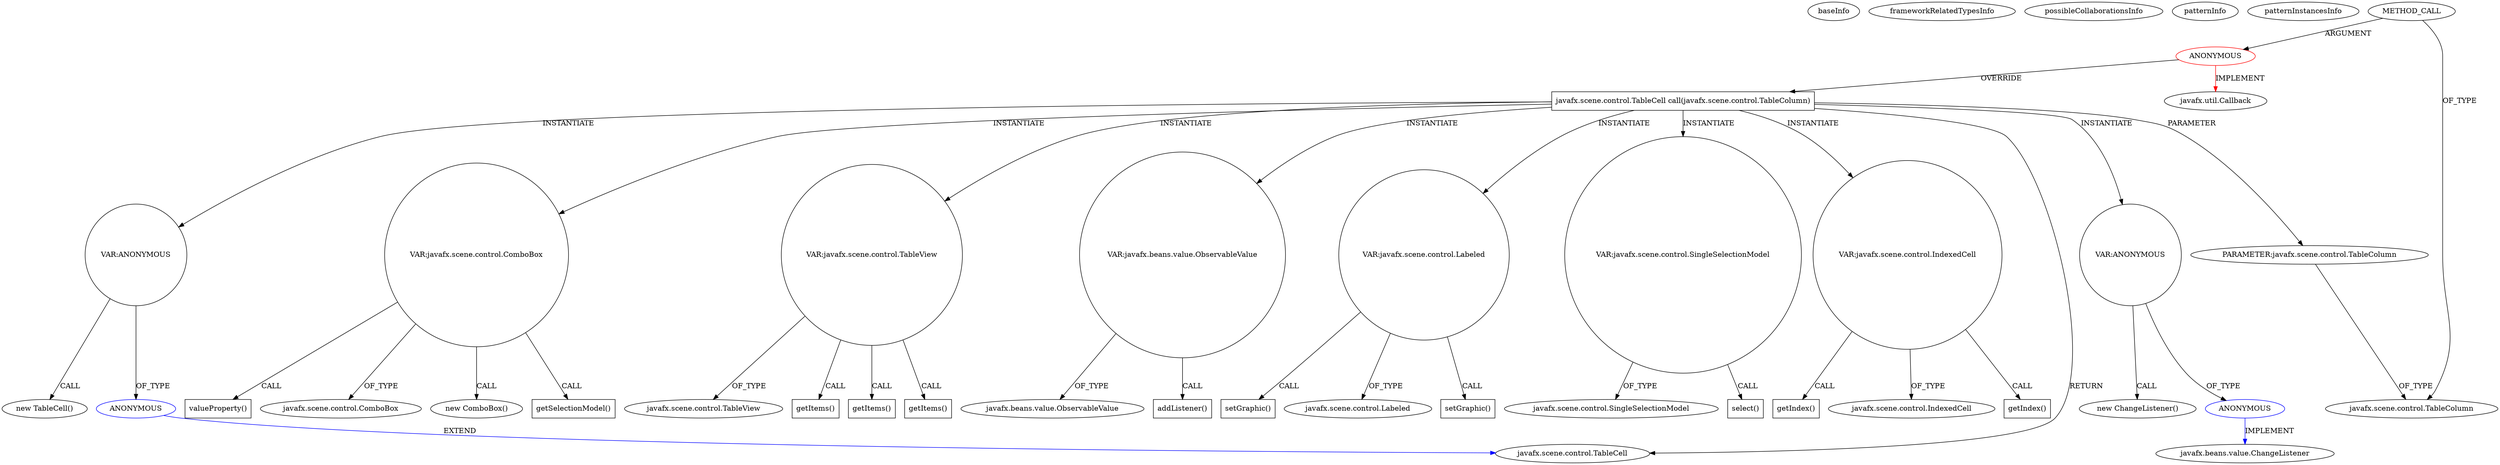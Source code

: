 digraph {
baseInfo[graphId=1076,category="pattern",isAnonymous=true,possibleRelation=true]
frameworkRelatedTypesInfo[0="javafx.util.Callback"]
possibleCollaborationsInfo[0="1076~INSTANTIATION-OVERRIDING_METHOD_DECLARATION-~javafx.util.Callback ~javafx.scene.control.TableCell ~true~true",1="1076~INSTANTIATION-OVERRIDING_METHOD_DECLARATION-~javafx.util.Callback ~javafx.beans.value.ChangeListener ~true~true"]
patternInfo[frequency=2.0,patternRootClient=0]
patternInstancesInfo[0="bianconejo-CEFX~/bianconejo-CEFX/CEFX-master/src/cefx/CEPrincipalController.java~void initializeTabAdresse()~2156"]
17[label="javafx.scene.control.SingleSelectionModel",vertexType="FRAMEWORK_CLASS_TYPE",isFrameworkType=false]
15[label="VAR:javafx.scene.control.SingleSelectionModel",vertexType="VARIABLE_EXPRESION",isFrameworkType=false,shape=circle]
16[label="select()",vertexType="INSIDE_CALL",isFrameworkType=false,shape=box]
4[label="javafx.scene.control.TableCell call(javafx.scene.control.TableColumn)",vertexType="OVERRIDING_METHOD_DECLARATION",isFrameworkType=false,shape=box]
6[label="PARAMETER:javafx.scene.control.TableColumn",vertexType="PARAMETER_DECLARATION",isFrameworkType=false]
34[label="VAR:javafx.scene.control.IndexedCell",vertexType="VARIABLE_EXPRESION",isFrameworkType=false,shape=circle]
9[label="VAR:ANONYMOUS",vertexType="VARIABLE_EXPRESION",isFrameworkType=false,shape=circle]
10[label="ANONYMOUS",vertexType="REFERENCE_ANONYMOUS_DECLARATION",isFrameworkType=false,color=blue]
26[label="VAR:ANONYMOUS",vertexType="VARIABLE_EXPRESION",isFrameworkType=false,shape=circle]
27[label="ANONYMOUS",vertexType="REFERENCE_ANONYMOUS_DECLARATION",isFrameworkType=false,color=blue]
5[label="javafx.scene.control.TableCell",vertexType="FRAMEWORK_CLASS_TYPE",isFrameworkType=false]
28[label="javafx.beans.value.ChangeListener",vertexType="FRAMEWORK_INTERFACE_TYPE",isFrameworkType=false]
40[label="getIndex()",vertexType="INSIDE_CALL",isFrameworkType=false,shape=box]
35[label="getIndex()",vertexType="INSIDE_CALL",isFrameworkType=false,shape=box]
13[label="VAR:javafx.scene.control.ComboBox",vertexType="VARIABLE_EXPRESION",isFrameworkType=false,shape=circle]
29[label="VAR:javafx.scene.control.TableView",vertexType="VARIABLE_EXPRESION",isFrameworkType=false,shape=circle]
31[label="javafx.scene.control.TableView",vertexType="FRAMEWORK_CLASS_TYPE",isFrameworkType=false]
30[label="getItems()",vertexType="INSIDE_CALL",isFrameworkType=false,shape=box]
33[label="getItems()",vertexType="INSIDE_CALL",isFrameworkType=false,shape=box]
38[label="getItems()",vertexType="INSIDE_CALL",isFrameworkType=false,shape=box]
0[label="ANONYMOUS",vertexType="ROOT_ANONYMOUS_DECLARATION",isFrameworkType=false,color=red]
2[label="METHOD_CALL",vertexType="OUTSIDE_CALL",isFrameworkType=false]
1[label="javafx.util.Callback",vertexType="FRAMEWORK_INTERFACE_TYPE",isFrameworkType=false]
36[label="javafx.scene.control.IndexedCell",vertexType="FRAMEWORK_CLASS_TYPE",isFrameworkType=false]
24[label="valueProperty()",vertexType="INSIDE_CALL",isFrameworkType=false,shape=box]
20[label="VAR:javafx.beans.value.ObservableValue",vertexType="VARIABLE_EXPRESION",isFrameworkType=false,shape=circle]
14[label="javafx.scene.control.ComboBox",vertexType="FRAMEWORK_CLASS_TYPE",isFrameworkType=false]
12[label="new ComboBox()",vertexType="CONSTRUCTOR_CALL",isFrameworkType=false]
41[label="VAR:javafx.scene.control.Labeled",vertexType="VARIABLE_EXPRESION",isFrameworkType=false,shape=circle]
43[label="javafx.scene.control.Labeled",vertexType="FRAMEWORK_CLASS_TYPE",isFrameworkType=false]
42[label="setGraphic()",vertexType="INSIDE_CALL",isFrameworkType=false,shape=box]
45[label="setGraphic()",vertexType="INSIDE_CALL",isFrameworkType=false,shape=box]
8[label="new TableCell()",vertexType="CONSTRUCTOR_CALL",isFrameworkType=false]
25[label="new ChangeListener()",vertexType="CONSTRUCTOR_CALL",isFrameworkType=false]
22[label="javafx.beans.value.ObservableValue",vertexType="FRAMEWORK_INTERFACE_TYPE",isFrameworkType=false]
21[label="addListener()",vertexType="INSIDE_CALL",isFrameworkType=false,shape=box]
3[label="javafx.scene.control.TableColumn",vertexType="FRAMEWORK_CLASS_TYPE",isFrameworkType=false]
19[label="getSelectionModel()",vertexType="INSIDE_CALL",isFrameworkType=false,shape=box]
15->17[label="OF_TYPE"]
4->13[label="INSTANTIATE"]
6->3[label="OF_TYPE"]
29->38[label="CALL"]
41->45[label="CALL"]
4->9[label="INSTANTIATE"]
29->30[label="CALL"]
20->21[label="CALL"]
13->14[label="OF_TYPE"]
2->0[label="ARGUMENT"]
9->10[label="OF_TYPE"]
13->12[label="CALL"]
29->33[label="CALL"]
20->22[label="OF_TYPE"]
26->27[label="OF_TYPE"]
27->28[label="IMPLEMENT",color=blue]
41->43[label="OF_TYPE"]
4->34[label="INSTANTIATE"]
13->24[label="CALL"]
4->5[label="RETURN"]
4->29[label="INSTANTIATE"]
0->1[label="IMPLEMENT",color=red]
34->36[label="OF_TYPE"]
2->3[label="OF_TYPE"]
10->5[label="EXTEND",color=blue]
4->41[label="INSTANTIATE"]
34->35[label="CALL"]
13->19[label="CALL"]
4->26[label="INSTANTIATE"]
41->42[label="CALL"]
29->31[label="OF_TYPE"]
9->8[label="CALL"]
4->15[label="INSTANTIATE"]
4->6[label="PARAMETER"]
34->40[label="CALL"]
26->25[label="CALL"]
0->4[label="OVERRIDE"]
4->20[label="INSTANTIATE"]
15->16[label="CALL"]
}
